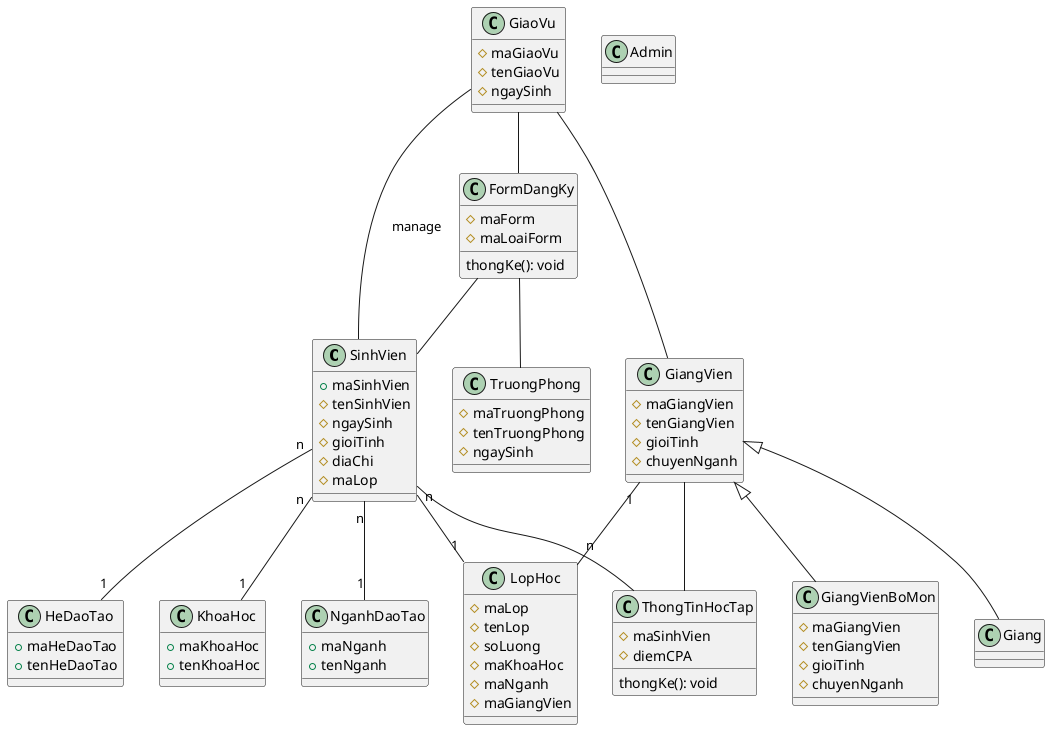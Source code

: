 @startuml class
class SinhVien {
  +maSinhVien
  #tenSinhVien
  #ngaySinh
  #gioiTinh
  #diaChi
  #maLop
}
class ThongTinHocTap {
  #maSinhVien
  #diemCPA
  thongKe(): void
}
class HeDaoTao {
  +maHeDaoTao
  +tenHeDaoTao
}
class KhoaHoc {
  +maKhoaHoc
  +tenKhoaHoc
}
class NganhDaoTao {
  +maNganh
  +tenNganh
}
SinhVien -- ThongTinHocTap
SinhVien "n" -- "1" HeDaoTao
SinhVien "n" -- "1" KhoaHoc
SinhVien "n" -- "1" NganhDaoTao

class GiangVien {
  #maGiangVien
  #tenGiangVien
  #gioiTinh
  #chuyenNganh
}
GiangVien -- ThongTinHocTap
GiangVien "1" -- "n" LopHoc

class GiangVienBoMon {
  #maGiangVien
  #tenGiangVien
  #gioiTinh
  #chuyenNganh
}
class LopHoc {
  #maLop
  #tenLop
  #soLuong
  #maKhoaHoc
  #maNganh
  #maGiangVien
}

class TruongPhong {
  #maTruongPhong
  #tenTruongPhong
  #ngaySinh

}
class GiaoVu {
  #maGiaoVu
  #tenGiaoVu
  #ngaySinh

}
class Admin {

}
class FormDangKy {
  #maForm
  #maLoaiForm
  thongKe(): void
}
FormDangKy -- SinhVien
FormDangKy -- TruongPhong

GiaoVu -- SinhVien: manage
GiaoVu -- GiangVien
GiaoVu -- FormDangKy
SinhVien "n" -- "1" LopHoc

GiangVien <|-- GiangVienBoMon
GiangVien <|-- Giang
@enduml
